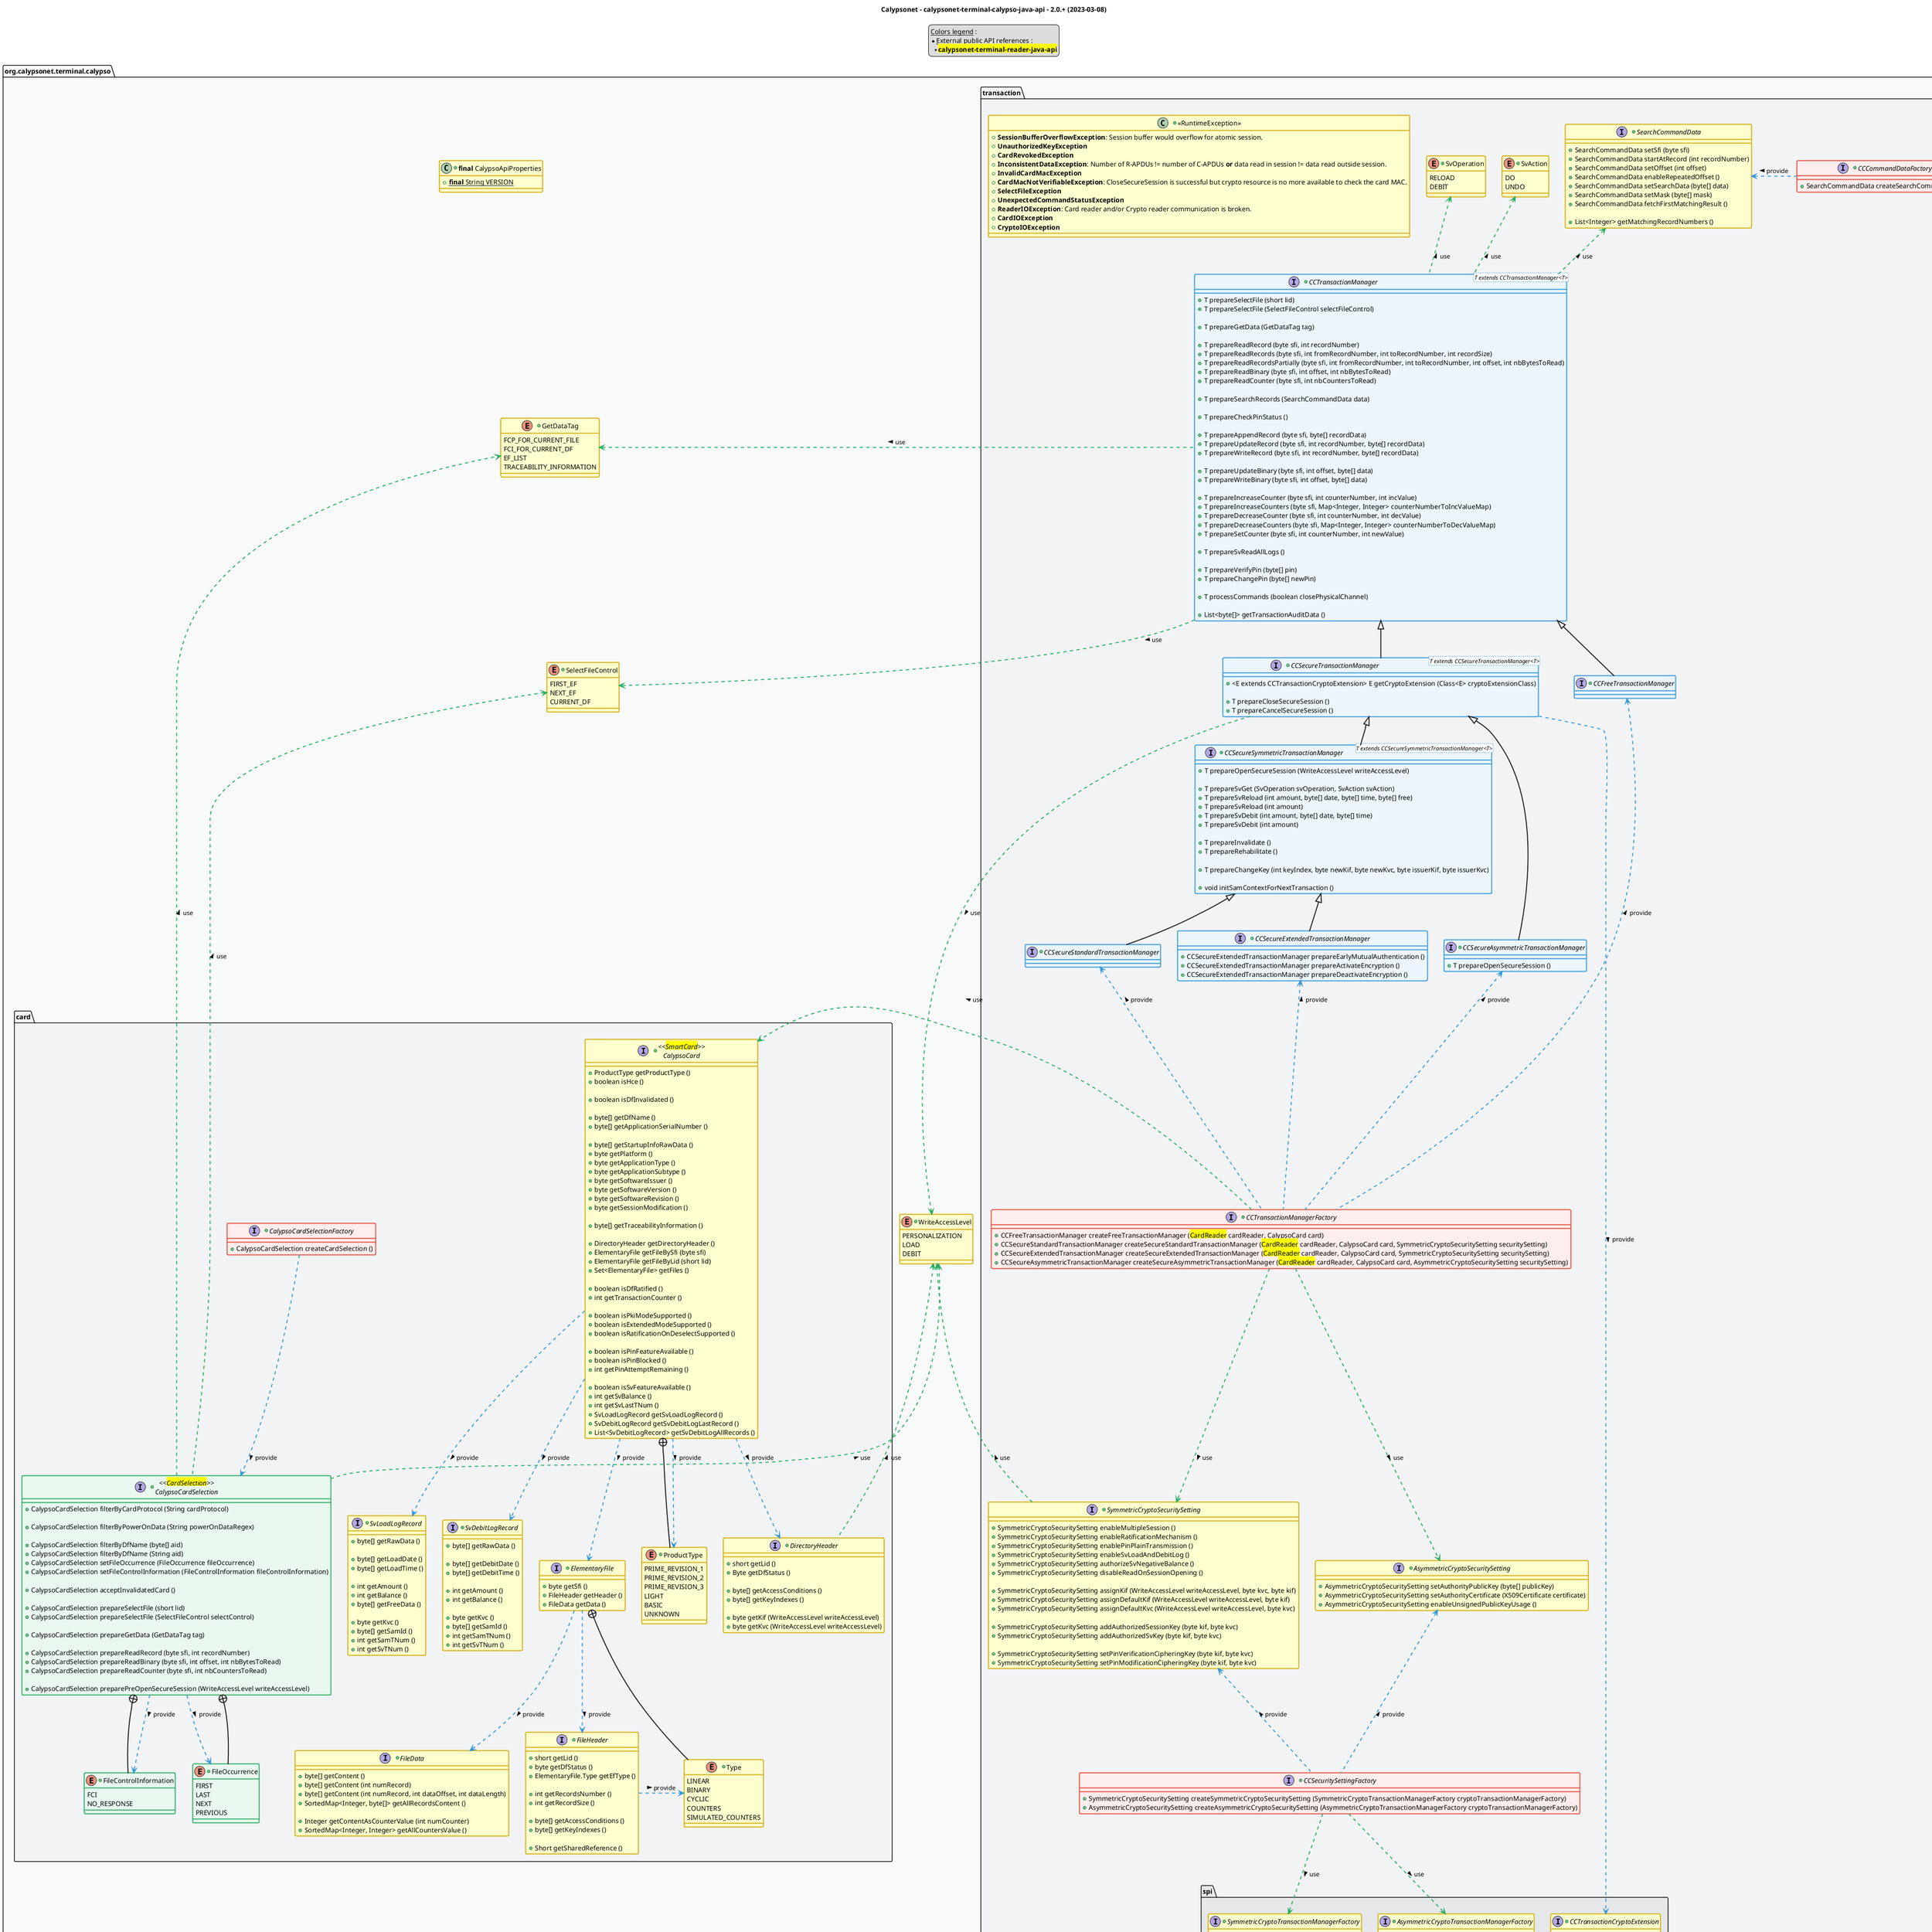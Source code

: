@startuml
title
    Calypsonet - calypsonet-terminal-calypso-java-api - 2.0.+ (2023-03-08)
end title

' == THEME ==

'Couleurs issues de : https://htmlcolorcodes.com/fr/tableau-de-couleur/tableau-de-couleur-design-plat/
!define C_GREY1 F8F9F9
!define C_GREY2 F2F3F4
!define C_GREY3 E5E7E9
!define C_GREY4 D7DBDD
!define C_GREY5 CACFD2
!define C_GREY6 BDC3C7
!define C_LINK 3498DB
!define C_USE 27AE60

' -- Styles that don't work with new version of plantuml --
skinparam stereotypeABorderColor #A9DCDF
skinparam stereotypeIBorderColor #B4A7E5
skinparam stereotypeCBorderColor #ADD1B2
skinparam stereotypeEBorderColor #EB93DF
' -- END --

skinparam ClassBorderThickness 2
skinparam ArrowThickness 2

' Yellow
skinparam ClassBackgroundColor #FEFECE
skinparam ClassBorderColor #D4AC0D
' Red
skinparam ClassBackgroundColor<<red>> #FDEDEC
skinparam ClassBorderColor<<red>> #E74C3C
hide <<red>> stereotype
' Purple
skinparam ClassBackgroundColor<<purple>> #F4ECF7
skinparam ClassBorderColor<<purple>> #8E44AD
hide <<purple>> stereotype
' blue
skinparam ClassBackgroundColor<<blue>> #EBF5FB
skinparam ClassBorderColor<<blue>> #3498DB
hide <<blue>> stereotype
' Green
skinparam ClassBackgroundColor<<green>> #E9F7EF
skinparam ClassBorderColor<<green>> #27AE60
hide <<green>> stereotype
' Grey
skinparam ClassBackgroundColor<<grey>> #EAECEE
skinparam ClassBorderColor<<grey>> #2C3E50
hide <<grey>> stereotype

' == CONTENT ==

legend top
    __Colors legend__ :
    * __External public API references__ :
    ** <back:yellow>**calypsonet-terminal-reader-java-api**</back>
end legend

package "org.calypsonet.terminal.calypso" as api {

    +class "**final** CalypsoApiProperties" as ApiProperties {
        +{static} **final** String VERSION
    }
    +enum WriteAccessLevel {
        PERSONALIZATION
        LOAD
        DEBIT
    }
    +enum SelectFileControl {
        FIRST_EF
        NEXT_EF
        CURRENT_DF
    }
    +enum GetDataTag {
        FCP_FOR_CURRENT_FILE
        FCI_FOR_CURRENT_DF
        EF_LIST
        TRACEABILITY_INFORMATION
    }
    package card {
        +interface CalypsoCardSelectionFactory {
            +CalypsoCardSelection createCardSelection ()
        }
        +interface "<<<back:yellow>CardSelection</back>>>\nCalypsoCardSelection" as CalypsoCardSelection {
            +CalypsoCardSelection filterByCardProtocol (String cardProtocol)

            +CalypsoCardSelection filterByPowerOnData (String powerOnDataRegex)

            +CalypsoCardSelection filterByDfName (byte[] aid)
            +CalypsoCardSelection filterByDfName (String aid)
            +CalypsoCardSelection setFileOccurrence (FileOccurrence fileOccurrence)
            +CalypsoCardSelection setFileControlInformation (FileControlInformation fileControlInformation)

            +CalypsoCardSelection acceptInvalidatedCard ()

            +CalypsoCardSelection prepareSelectFile (short lid)
            +CalypsoCardSelection prepareSelectFile (SelectFileControl selectControl)

            +CalypsoCardSelection prepareGetData (GetDataTag tag)

            +CalypsoCardSelection prepareReadRecord (byte sfi, int recordNumber)
            +CalypsoCardSelection prepareReadBinary (byte sfi, int offset, int nbBytesToRead)
            +CalypsoCardSelection prepareReadCounter (byte sfi, int nbCountersToRead)

            +CalypsoCardSelection preparePreOpenSecureSession (WriteAccessLevel writeAccessLevel)
        }
        +enum FileOccurrence {
            FIRST
            LAST
            NEXT
            PREVIOUS
        }
        +enum FileControlInformation {
            FCI
            NO_RESPONSE
        }
        +interface "<<<back:yellow>SmartCard</back>>>\nCalypsoCard" as CalypsoCard {
            +ProductType getProductType ()
            +boolean isHce ()

            +boolean isDfInvalidated ()

            +byte[] getDfName ()
            +byte[] getApplicationSerialNumber ()

            +byte[] getStartupInfoRawData ()
            +byte getPlatform ()
            +byte getApplicationType ()
            +byte getApplicationSubtype ()
            +byte getSoftwareIssuer ()
            +byte getSoftwareVersion ()
            +byte getSoftwareRevision ()
            +byte getSessionModification ()

            +byte[] getTraceabilityInformation ()

            +DirectoryHeader getDirectoryHeader ()
            +ElementaryFile getFileBySfi (byte sfi)
            +ElementaryFile getFileByLid (short lid)
            +Set<ElementaryFile> getFiles ()

            +boolean isDfRatified ()
            +int getTransactionCounter ()

            +boolean isPkiModeSupported ()
            +boolean isExtendedModeSupported ()
            +boolean isRatificationOnDeselectSupported ()

            +boolean isPinFeatureAvailable ()
            +boolean isPinBlocked ()
            +int getPinAttemptRemaining ()

            +boolean isSvFeatureAvailable ()
            +int getSvBalance ()
            +int getSvLastTNum ()
            +SvLoadLogRecord getSvLoadLogRecord ()
            +SvDebitLogRecord getSvDebitLogLastRecord ()
            +List<SvDebitLogRecord> getSvDebitLogAllRecords ()
        }
        +interface DirectoryHeader {
            +short getLid ()
            +Byte getDfStatus ()

            +byte[] getAccessConditions ()
            +byte[] getKeyIndexes ()

            +byte getKif (WriteAccessLevel writeAccessLevel)
            +byte getKvc (WriteAccessLevel writeAccessLevel)
        }
        +interface ElementaryFile {
            +byte getSfi ()
            +FileHeader getHeader ()
            +FileData getData ()
        }
        +interface FileHeader {
            +short getLid ()
            +byte getDfStatus ()
            +ElementaryFile.Type getEfType ()

            +int getRecordsNumber ()
            +int getRecordSize ()

            +byte[] getAccessConditions ()
            +byte[] getKeyIndexes ()

            +Short getSharedReference ()
        }
        +enum "Type" as FileType {
            LINEAR
            BINARY
            CYCLIC
            COUNTERS
            SIMULATED_COUNTERS
        }
        +interface FileData {
            +byte[] getContent ()
            +byte[] getContent (int numRecord)
            +byte[] getContent (int numRecord, int dataOffset, int dataLength)
            +SortedMap<Integer, byte[]> getAllRecordsContent ()

            +Integer getContentAsCounterValue (int numCounter)
            +SortedMap<Integer, Integer> getAllCountersValue ()
        }
        +enum "ProductType" as CardProductType {
            PRIME_REVISION_1
            PRIME_REVISION_2
            PRIME_REVISION_3
            LIGHT
            BASIC
            UNKNOWN
        }
        +interface SvLoadLogRecord {
            +byte[] getRawData ()

            +byte[] getLoadDate ()
            +byte[] getLoadTime ()

            +int getAmount ()
            +int getBalance ()
            +byte[] getFreeData ()

            +byte getKvc ()
            +byte[] getSamId ()
            +int getSamTNum ()
            +int getSvTNum ()
        }
        +interface SvDebitLogRecord {
            +byte[] getRawData ()

            +byte[] getDebitDate ()
            +byte[] getDebitTime ()

            +int getAmount ()
            +int getBalance ()

            +byte getKvc ()
            +byte[] getSamId ()
            +int getSamTNum ()
            +int getSvTNum ()
        }
    }
    package transaction {
        +interface CCTransactionManagerFactory {
            +CCFreeTransactionManager createFreeTransactionManager (<back:yellow>CardReader</back> cardReader, CalypsoCard card)
            +CCSecureStandardTransactionManager createSecureStandardTransactionManager (<back:yellow>CardReader</back> cardReader, CalypsoCard card, SymmetricCryptoSecuritySetting securitySetting)
            +CCSecureExtendedTransactionManager createSecureExtendedTransactionManager (<back:yellow>CardReader</back> cardReader, CalypsoCard card, SymmetricCryptoSecuritySetting securitySetting)
            +CCSecureAsymmetricTransactionManager createSecureAsymmetricTransactionManager (<back:yellow>CardReader</back> cardReader, CalypsoCard card, AsymmetricCryptoSecuritySetting securitySetting)
        }
        ' Card
        together {
            +interface CCTransactionManager<T extends CCTransactionManager<T>> {
                +T prepareSelectFile (short lid)
                +T prepareSelectFile (SelectFileControl selectFileControl)

                +T prepareGetData (GetDataTag tag)

                +T prepareReadRecord (byte sfi, int recordNumber)
                +T prepareReadRecords (byte sfi, int fromRecordNumber, int toRecordNumber, int recordSize)
                +T prepareReadRecordsPartially (byte sfi, int fromRecordNumber, int toRecordNumber, int offset, int nbBytesToRead)
                +T prepareReadBinary (byte sfi, int offset, int nbBytesToRead)
                +T prepareReadCounter (byte sfi, int nbCountersToRead)

                +T prepareSearchRecords (SearchCommandData data)

                +T prepareCheckPinStatus ()

                +T prepareAppendRecord (byte sfi, byte[] recordData)
                +T prepareUpdateRecord (byte sfi, int recordNumber, byte[] recordData)
                +T prepareWriteRecord (byte sfi, int recordNumber, byte[] recordData)

                +T prepareUpdateBinary (byte sfi, int offset, byte[] data)
                +T prepareWriteBinary (byte sfi, int offset, byte[] data)

                +T prepareIncreaseCounter (byte sfi, int counterNumber, int incValue)
                +T prepareIncreaseCounters (byte sfi, Map<Integer, Integer> counterNumberToIncValueMap)
                +T prepareDecreaseCounter (byte sfi, int counterNumber, int decValue)
                +T prepareDecreaseCounters (byte sfi, Map<Integer, Integer> counterNumberToDecValueMap)
                +T prepareSetCounter (byte sfi, int counterNumber, int newValue)

                +T prepareSvReadAllLogs ()

                +T prepareVerifyPin (byte[] pin)
                +T prepareChangePin (byte[] newPin)

                +T processCommands (boolean closePhysicalChannel)

                +List<byte[]> getTransactionAuditData ()
            }
            +interface CCFreeTransactionManager extends CCTransactionManager {
            }
            +interface CCSecureTransactionManager<T extends CCSecureTransactionManager<T>> extends CCTransactionManager {
                +<E extends CCTransactionCryptoExtension> E getCryptoExtension (Class<E> cryptoExtensionClass)

                +T prepareCloseSecureSession ()
                +T prepareCancelSecureSession ()
            }
            +interface CCSecureSymmetricTransactionManager<T extends CCSecureSymmetricTransactionManager<T>> extends CCSecureTransactionManager {
                +T prepareOpenSecureSession (WriteAccessLevel writeAccessLevel)

                +T prepareSvGet (SvOperation svOperation, SvAction svAction)
                +T prepareSvReload (int amount, byte[] date, byte[] time, byte[] free)
                +T prepareSvReload (int amount)
                +T prepareSvDebit (int amount, byte[] date, byte[] time)
                +T prepareSvDebit (int amount)

                +T prepareInvalidate ()
                +T prepareRehabilitate ()

                +T prepareChangeKey (int keyIndex, byte newKif, byte newKvc, byte issuerKif, byte issuerKvc)

                +void initSamContextForNextTransaction ()
            }
            +interface CCSecureStandardTransactionManager extends CCSecureSymmetricTransactionManager {
            }
            +interface CCSecureExtendedTransactionManager extends CCSecureSymmetricTransactionManager {
                +CCSecureExtendedTransactionManager prepareEarlyMutualAuthentication ()
                +CCSecureExtendedTransactionManager prepareActivateEncryption ()
                +CCSecureExtendedTransactionManager prepareDeactivateEncryption ()
            }
            +interface CCSecureAsymmetricTransactionManager extends CCSecureTransactionManager {
                +T prepareOpenSecureSession ()
            }
        }
        +enum SvOperation {
            RELOAD
            DEBIT
        }
        +enum SvAction {
            DO
            UNDO
        }
        +interface CCSecuritySettingFactory {
            +SymmetricCryptoSecuritySetting createSymmetricCryptoSecuritySetting (SymmetricCryptoTransactionManagerFactory cryptoTransactionManagerFactory)
            +AsymmetricCryptoSecuritySetting createAsymmetricCryptoSecuritySetting (AsymmetricCryptoTransactionManagerFactory cryptoTransactionManagerFactory)
        }
        +interface AsymmetricCryptoSecuritySetting {
            +AsymmetricCryptoSecuritySetting setAuthorityPublicKey (byte[] publicKey)
            +AsymmetricCryptoSecuritySetting setAuthorityCertificate (X509Certificate certificate)
            +AsymmetricCryptoSecuritySetting enableUnsignedPublicKeyUsage ()
        }
        +interface SymmetricCryptoSecuritySetting {
            +SymmetricCryptoSecuritySetting enableMultipleSession ()
            +SymmetricCryptoSecuritySetting enableRatificationMechanism ()
            +SymmetricCryptoSecuritySetting enablePinPlainTransmission ()
            +SymmetricCryptoSecuritySetting enableSvLoadAndDebitLog ()
            +SymmetricCryptoSecuritySetting authorizeSvNegativeBalance ()
            +SymmetricCryptoSecuritySetting disableReadOnSessionOpening ()

            +SymmetricCryptoSecuritySetting assignKif (WriteAccessLevel writeAccessLevel, byte kvc, byte kif)
            +SymmetricCryptoSecuritySetting assignDefaultKif (WriteAccessLevel writeAccessLevel, byte kif)
            +SymmetricCryptoSecuritySetting assignDefaultKvc (WriteAccessLevel writeAccessLevel, byte kvc)

            +SymmetricCryptoSecuritySetting addAuthorizedSessionKey (byte kif, byte kvc)
            +SymmetricCryptoSecuritySetting addAuthorizedSvKey (byte kif, byte kvc)

            +SymmetricCryptoSecuritySetting setPinVerificationCipheringKey (byte kif, byte kvc)
            +SymmetricCryptoSecuritySetting setPinModificationCipheringKey (byte kif, byte kvc)
        }
        +interface CCCommandDataFactory {
            +SearchCommandData createSearchCommandData ()
        }
        +interface SearchCommandData {
            +SearchCommandData setSfi (byte sfi)
            +SearchCommandData startAtRecord (int recordNumber)
            +SearchCommandData setOffset (int offset)
            +SearchCommandData enableRepeatedOffset ()
            +SearchCommandData setSearchData (byte[] data)
            +SearchCommandData setMask (byte[] mask)
            +SearchCommandData fetchFirstMatchingResult ()

            +List<Integer> getMatchingRecordNumbers ()
        }
        ' Exceptions
        +class "<<RuntimeException>>" as RuntimeException {
            +**SessionBufferOverflowException**: Session buffer would overflow for atomic session.
            +**UnauthorizedKeyException**
            +**CardRevokedException**
            +**InconsistentDataException**: Number of R-APDUs != number of C-APDUs **or** data read in session != data read outside session.
            +**InvalidCardMacException**
            +**CardMacNotVerifiableException**: CloseSecureSession is successful but crypto resource is no more available to check the card MAC.
            +**SelectFileException**
            +**UnexpectedCommandStatusException**
            +**ReaderIOException**: Card reader and/or Crypto reader communication is broken.
            +**CardIOException**
            +**CryptoIOException**
        }
        package spi {
            +interface AsymmetricCryptoTransactionManagerFactory {
            }
            +interface SymmetricCryptoTransactionManagerFactory {
            }
            +interface CCTransactionCryptoExtension {
            }
        }
    }
}

' Associations

CalypsoCardSelectionFactory ..> CalypsoCardSelection #C_LINK : provide >

CalypsoCardSelection +-- FileOccurrence
CalypsoCardSelection ..> FileOccurrence #C_LINK : provide >
CalypsoCardSelection +-- FileControlInformation
CalypsoCardSelection ..> FileControlInformation #C_LINK : provide >

CCTransactionManagerFactory .right.> CalypsoCard #C_USE : use >
CCTransactionManagerFactory ..> SymmetricCryptoSecuritySetting #C_USE : use >
CCTransactionManagerFactory ..> AsymmetricCryptoSecuritySetting #C_USE : use >

CCTransactionManagerFactory .up.> CCFreeTransactionManager #C_LINK : provide >
CCTransactionManagerFactory .up.> CCSecureStandardTransactionManager #C_LINK : provide >
CCTransactionManagerFactory .up.> CCSecureExtendedTransactionManager #C_LINK : provide >
CCTransactionManagerFactory .up.> CCSecureAsymmetricTransactionManager #C_LINK : provide >

CCTransactionManager ..> SelectFileControl #C_USE : use >
CCTransactionManager .left.> GetDataTag #C_USE : use >
CCTransactionManager .up.> SvOperation #C_USE : use >
CCTransactionManager .up.> SvAction #C_USE : use >
CCTransactionManager .up.> SearchCommandData #C_USE : use >

CCSecureTransactionManager ..> WriteAccessLevel #C_USE : use >
CCSecureTransactionManager ..> CCTransactionCryptoExtension #C_LINK : provide >

CCSecuritySettingFactory .up.> SymmetricCryptoSecuritySetting #C_LINK : provide >
CCSecuritySettingFactory .up.> AsymmetricCryptoSecuritySetting #C_LINK : provide >

CCSecuritySettingFactory ..> SymmetricCryptoTransactionManagerFactory #C_USE : use >
CCSecuritySettingFactory ..> AsymmetricCryptoTransactionManagerFactory #C_USE : use >

SymmetricCryptoSecuritySetting ..> WriteAccessLevel #C_USE : use >

CCCommandDataFactory .left.> SearchCommandData #C_LINK : provide >

CalypsoCardSelection .up.> SelectFileControl #C_USE : use >
CalypsoCardSelection ..> GetDataTag #C_USE : use >
CalypsoCardSelection .up.> WriteAccessLevel #C_USE : use >

CalypsoCard ..> DirectoryHeader #C_LINK : provide >
CalypsoCard ..> ElementaryFile #C_LINK : provide >
CalypsoCard +-- CardProductType
CalypsoCard ..> CardProductType #C_LINK : provide >
CalypsoCard ..> SvLoadLogRecord #C_LINK : provide >
CalypsoCard ..> SvDebitLogRecord #C_LINK : provide >

DirectoryHeader .up.> WriteAccessLevel #C_USE : use >

ElementaryFile +-- FileType
ElementaryFile ..> FileHeader #C_LINK : provide >
ElementaryFile ..> FileData #C_LINK : provide >

FileHeader .right.> FileType #C_LINK : provide >

' == LAYOUT ==

'FileOccurrence -[hidden]- WriteAccessLevel

' == STYLE ==

package api #C_GREY1 {}
package api.card #C_GREY2 {}
package api.transaction #C_GREY2 {}
package api.transaction.spi #C_GREY3 {}

interface api.card.CalypsoCardSelectionFactory <<red>>
interface api.transaction.CCSecuritySettingFactory <<red>>
interface api.transaction.CCTransactionManagerFactory <<red>>
interface api.transaction.CCCommandDataFactory <<red>>

interface api.transaction.CCTransactionManager <<blue>>
interface api.transaction.CCFreeTransactionManager <<blue>>
interface api.transaction.CCSecureTransactionManager <<blue>>
interface api.transaction.CCSecureSymmetricTransactionManager <<blue>>
interface api.transaction.CCSecureStandardTransactionManager <<blue>>
interface api.transaction.CCSecureExtendedTransactionManager <<blue>>
interface api.transaction.CCSecureAsymmetricTransactionManager <<blue>>

interface api.card.CalypsoCardSelection <<green>>
enum api.card.FileControlInformation <<green>>
enum api.card.FileOccurrence <<green>>

@enduml